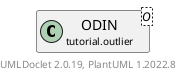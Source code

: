 @startuml
    remove .*\.(Instance|Par|Parameterizer|Factory)$
    set namespaceSeparator none
    hide empty fields
    hide empty methods

    class "<size:14>ODIN.Par\n<size:10>tutorial.outlier" as tutorial.outlier.ODIN.Par<O> {
        {static} +K_ID: OptionID
        #distance: Distance<? super O>
        #k: int
        +configure(Parameterization): void
        +make(): ODIN<O>
    }

    interface "<size:14>Parameterizer\n<size:10>elki.utilities.optionhandling" as elki.utilities.optionhandling.Parameterizer [[../../elki/utilities/optionhandling/Parameterizer.html]] {
        {abstract} +make(): Object
    }
    class "<size:14>ODIN\n<size:10>tutorial.outlier" as tutorial.outlier.ODIN<O> [[ODIN.html]]

    elki.utilities.optionhandling.Parameterizer <|.. tutorial.outlier.ODIN.Par
    tutorial.outlier.ODIN +-- tutorial.outlier.ODIN.Par

    center footer UMLDoclet 2.0.19, PlantUML 1.2022.8
@enduml
